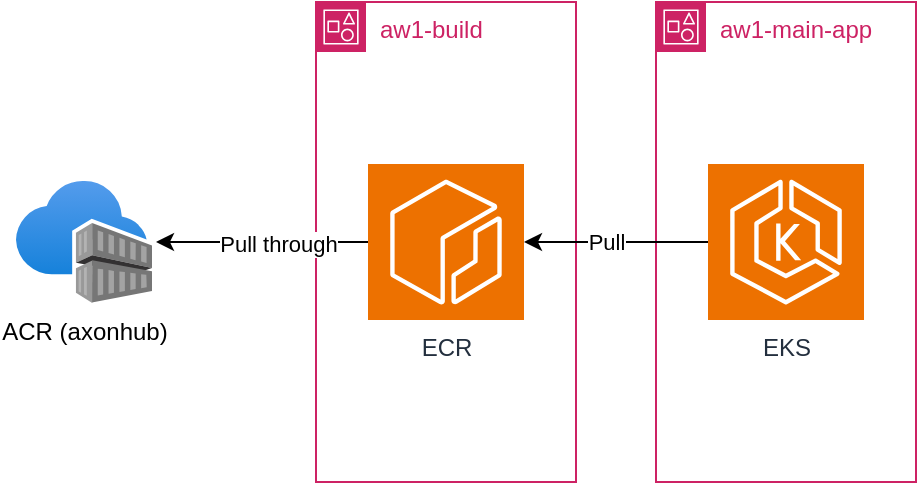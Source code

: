 <mxfile version="27.1.1">
  <diagram name="Page-1" id="-Xh5BsAaFK7UCTR6E2y2">
    <mxGraphModel dx="977" dy="870" grid="0" gridSize="10" guides="1" tooltips="1" connect="1" arrows="1" fold="1" page="1" pageScale="1" pageWidth="850" pageHeight="1100" math="0" shadow="0">
      <root>
        <mxCell id="0" />
        <mxCell id="1" parent="0" />
        <mxCell id="dJ_oV9foecgRgZwts98i-3" value="ACR (axonhub)" style="image;aspect=fixed;html=1;points=[];align=center;fontSize=12;image=img/lib/azure2/containers/Container_Registries.svg;" vertex="1" parent="1">
          <mxGeometry x="130" y="339.5" width="68" height="61" as="geometry" />
        </mxCell>
        <mxCell id="dJ_oV9foecgRgZwts98i-6" value="aw1-build" style="points=[[0,0],[0.25,0],[0.5,0],[0.75,0],[1,0],[1,0.25],[1,0.5],[1,0.75],[1,1],[0.75,1],[0.5,1],[0.25,1],[0,1],[0,0.75],[0,0.5],[0,0.25]];outlineConnect=0;gradientColor=none;html=1;whiteSpace=wrap;fontSize=12;fontStyle=0;container=1;pointerEvents=0;collapsible=0;recursiveResize=0;shape=mxgraph.aws4.group;grIcon=mxgraph.aws4.group_account;strokeColor=#CD2264;fillColor=none;verticalAlign=top;align=left;spacingLeft=30;fontColor=#CD2264;dashed=0;" vertex="1" parent="1">
          <mxGeometry x="280" y="250" width="130" height="240" as="geometry" />
        </mxCell>
        <mxCell id="dJ_oV9foecgRgZwts98i-11" style="edgeStyle=orthogonalEdgeStyle;rounded=0;orthogonalLoop=1;jettySize=auto;html=1;" edge="1" parent="dJ_oV9foecgRgZwts98i-6" source="dJ_oV9foecgRgZwts98i-2">
          <mxGeometry relative="1" as="geometry">
            <mxPoint x="-80" y="120" as="targetPoint" />
          </mxGeometry>
        </mxCell>
        <mxCell id="dJ_oV9foecgRgZwts98i-12" value="Pull through" style="edgeLabel;html=1;align=center;verticalAlign=middle;resizable=0;points=[];" vertex="1" connectable="0" parent="dJ_oV9foecgRgZwts98i-11">
          <mxGeometry x="0.258" relative="1" as="geometry">
            <mxPoint x="21" as="offset" />
          </mxGeometry>
        </mxCell>
        <mxCell id="dJ_oV9foecgRgZwts98i-2" value="ECR" style="sketch=0;points=[[0,0,0],[0.25,0,0],[0.5,0,0],[0.75,0,0],[1,0,0],[0,1,0],[0.25,1,0],[0.5,1,0],[0.75,1,0],[1,1,0],[0,0.25,0],[0,0.5,0],[0,0.75,0],[1,0.25,0],[1,0.5,0],[1,0.75,0]];outlineConnect=0;fontColor=#232F3E;fillColor=#ED7100;strokeColor=#ffffff;dashed=0;verticalLabelPosition=bottom;verticalAlign=top;align=center;html=1;fontSize=12;fontStyle=0;aspect=fixed;shape=mxgraph.aws4.resourceIcon;resIcon=mxgraph.aws4.ecr;" vertex="1" parent="dJ_oV9foecgRgZwts98i-6">
          <mxGeometry x="26" y="81" width="78" height="78" as="geometry" />
        </mxCell>
        <mxCell id="dJ_oV9foecgRgZwts98i-8" value="aw1-main-app" style="points=[[0,0],[0.25,0],[0.5,0],[0.75,0],[1,0],[1,0.25],[1,0.5],[1,0.75],[1,1],[0.75,1],[0.5,1],[0.25,1],[0,1],[0,0.75],[0,0.5],[0,0.25]];outlineConnect=0;gradientColor=none;html=1;whiteSpace=wrap;fontSize=12;fontStyle=0;container=1;pointerEvents=0;collapsible=0;recursiveResize=0;shape=mxgraph.aws4.group;grIcon=mxgraph.aws4.group_account;strokeColor=#CD2264;fillColor=none;verticalAlign=top;align=left;spacingLeft=30;fontColor=#CD2264;dashed=0;" vertex="1" parent="1">
          <mxGeometry x="450" y="250" width="130" height="240" as="geometry" />
        </mxCell>
        <mxCell id="dJ_oV9foecgRgZwts98i-5" value="EKS" style="sketch=0;points=[[0,0,0],[0.25,0,0],[0.5,0,0],[0.75,0,0],[1,0,0],[0,1,0],[0.25,1,0],[0.5,1,0],[0.75,1,0],[1,1,0],[0,0.25,0],[0,0.5,0],[0,0.75,0],[1,0.25,0],[1,0.5,0],[1,0.75,0]];outlineConnect=0;fontColor=#232F3E;fillColor=#ED7100;strokeColor=#ffffff;dashed=0;verticalLabelPosition=bottom;verticalAlign=top;align=center;html=1;fontSize=12;fontStyle=0;aspect=fixed;shape=mxgraph.aws4.resourceIcon;resIcon=mxgraph.aws4.eks;" vertex="1" parent="dJ_oV9foecgRgZwts98i-8">
          <mxGeometry x="26" y="81" width="78" height="78" as="geometry" />
        </mxCell>
        <mxCell id="dJ_oV9foecgRgZwts98i-9" style="edgeStyle=orthogonalEdgeStyle;rounded=0;orthogonalLoop=1;jettySize=auto;html=1;entryX=1;entryY=0.5;entryDx=0;entryDy=0;entryPerimeter=0;" edge="1" parent="1" source="dJ_oV9foecgRgZwts98i-5" target="dJ_oV9foecgRgZwts98i-2">
          <mxGeometry relative="1" as="geometry" />
        </mxCell>
        <mxCell id="dJ_oV9foecgRgZwts98i-10" value="Pull" style="edgeLabel;html=1;align=center;verticalAlign=middle;resizable=0;points=[];" vertex="1" connectable="0" parent="dJ_oV9foecgRgZwts98i-9">
          <mxGeometry x="0.152" y="-1" relative="1" as="geometry">
            <mxPoint x="2" y="1" as="offset" />
          </mxGeometry>
        </mxCell>
      </root>
    </mxGraphModel>
  </diagram>
</mxfile>
